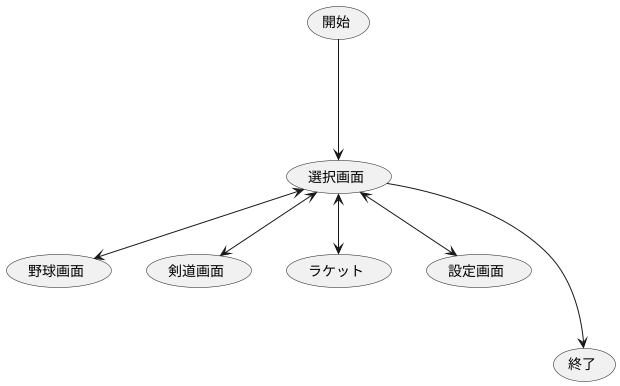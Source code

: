 @startuml





(開始) as begin
(選択画面) as selector
(野球画面) as baseball
(剣道画面) as kendo
(ラケット) as racket
(設定画面) as configuration
(終了) as finish

begin --->selector

selector <--> baseball
selector <--> kendo
selector <--> racket
selector <--> configuration

selector --->finish


@enduml
